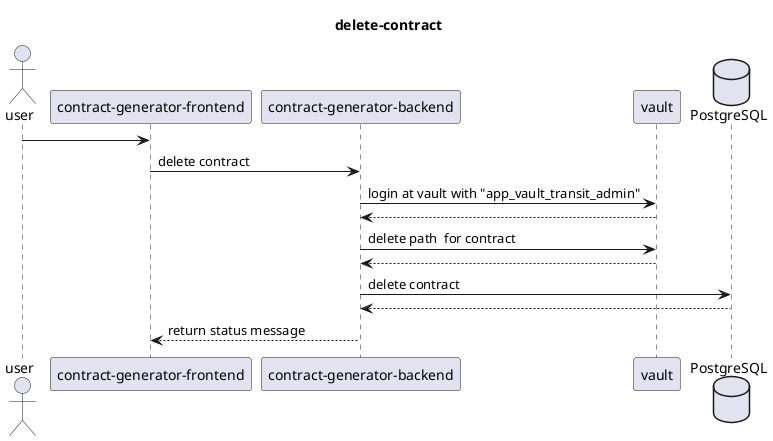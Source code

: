@startuml
title delete-contract

actor user
participant "contract-generator-frontend" as frontend
participant "contract-generator-backend" as contract
participant vault
database PostgreSQL

user -> frontend
frontend -> contract: delete contract

contract -> vault: login at vault with "app_vault_transit_admin"
vault --> contract
contract -> vault: delete path  for contract
vault --> contract

contract -> PostgreSQL: delete contract
PostgreSQL --> contract
contract --> frontend: return status message

@enduml